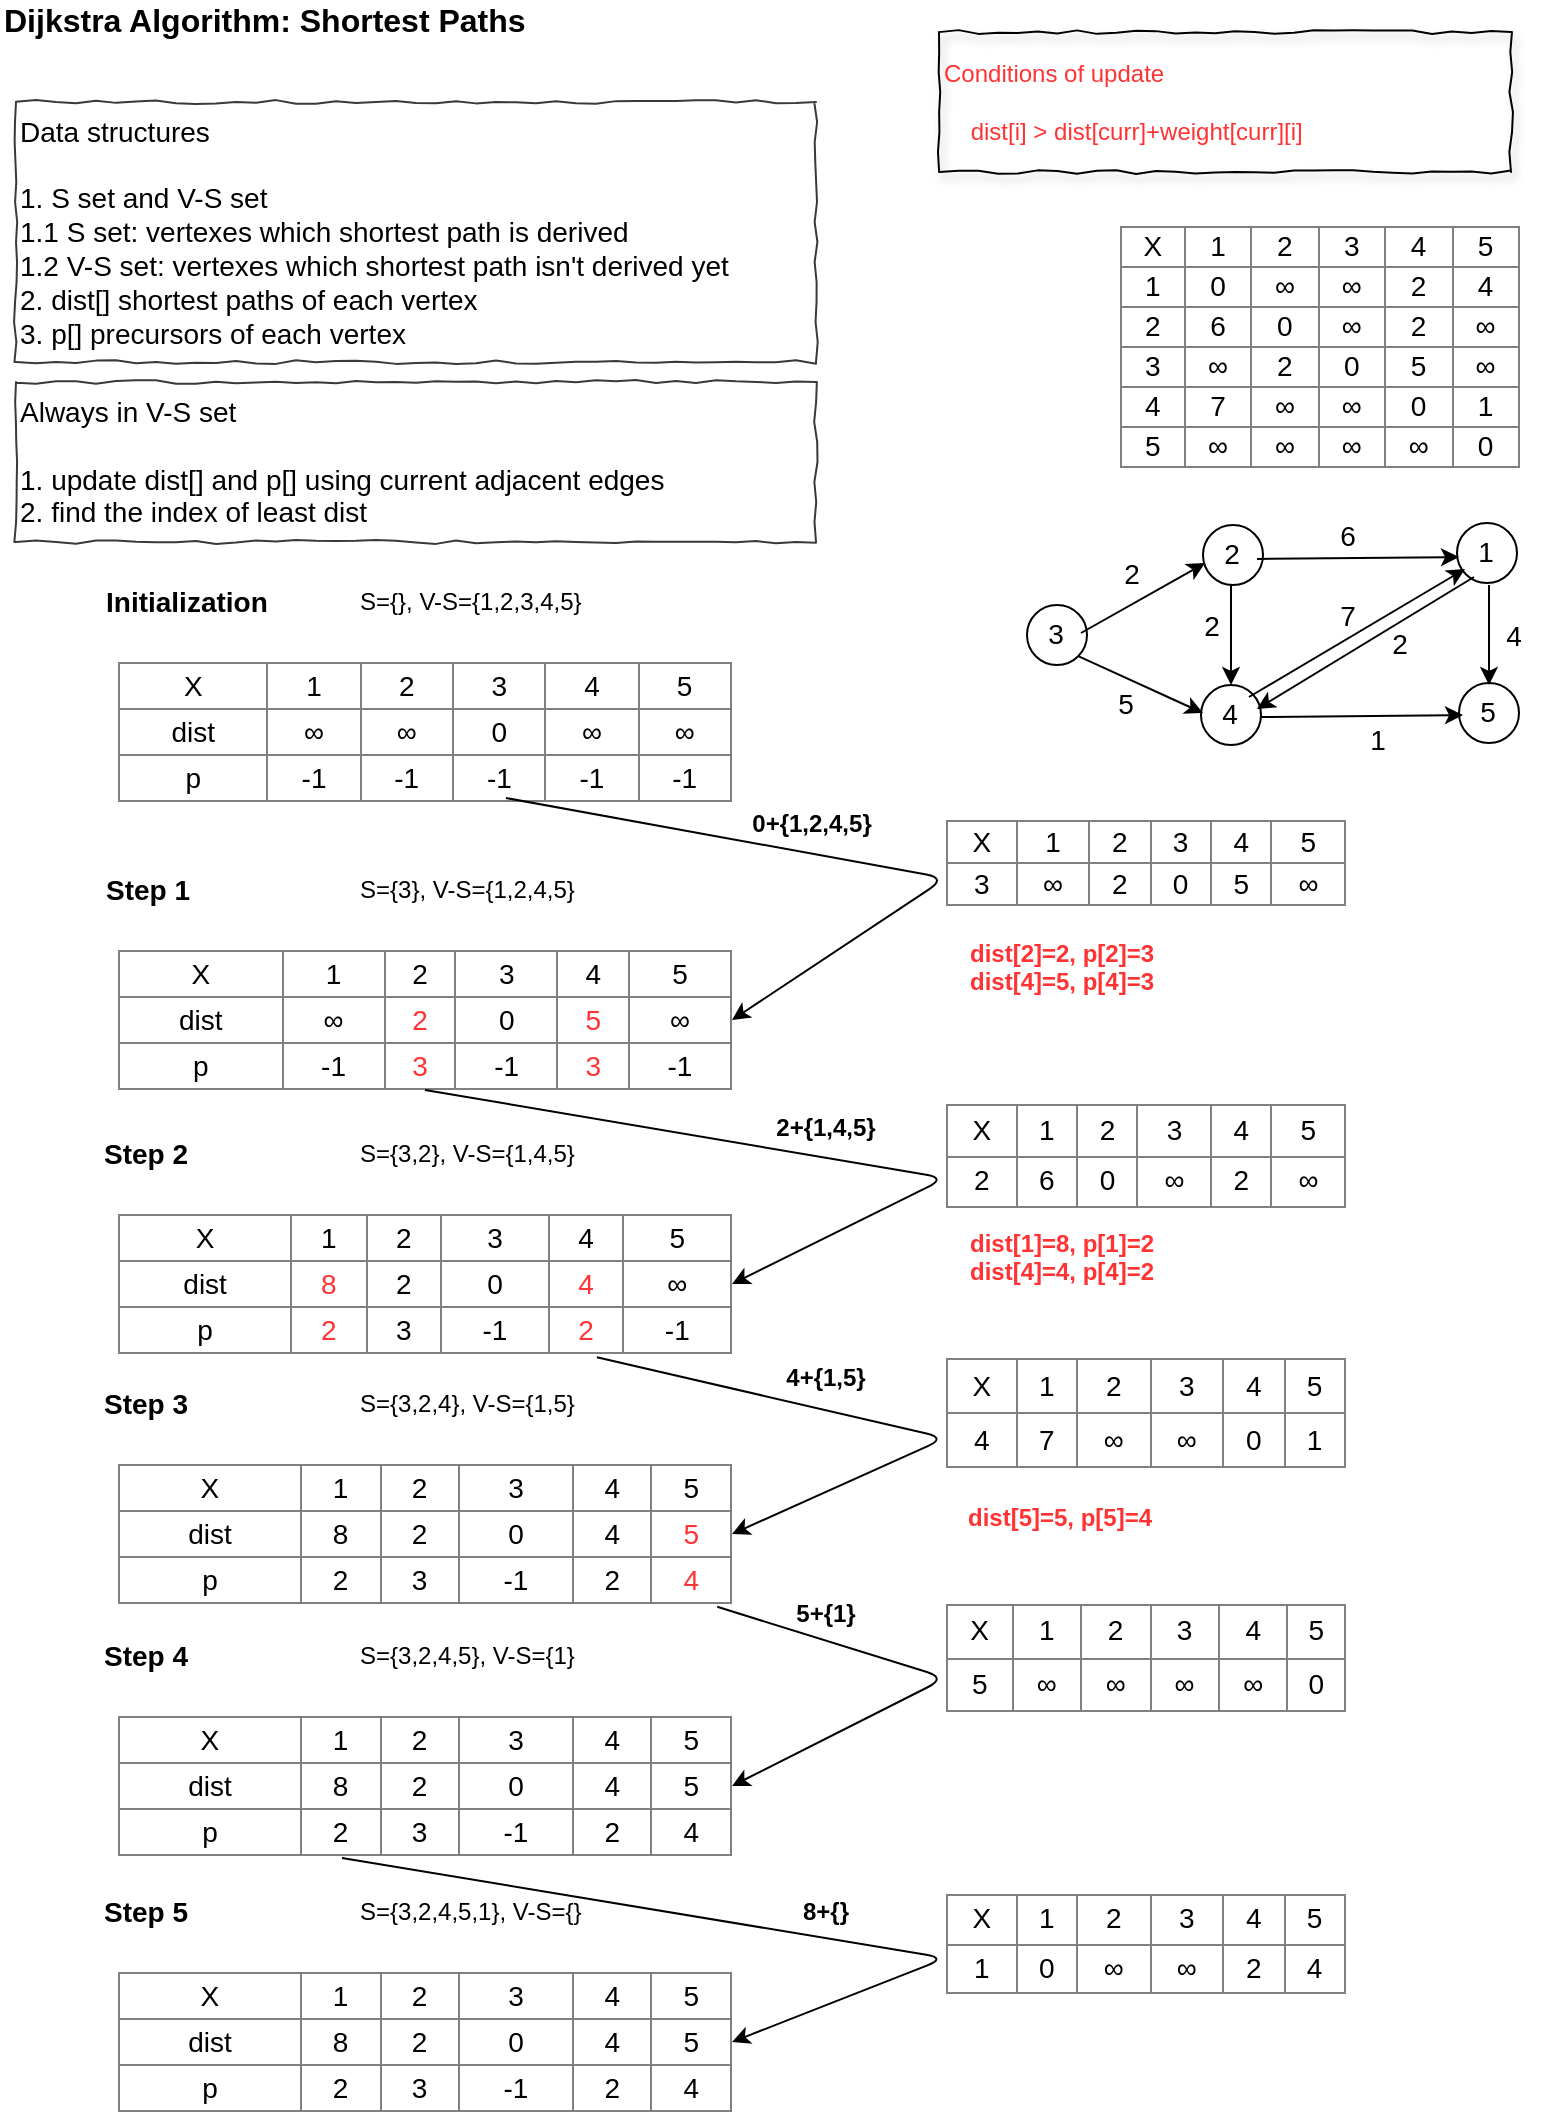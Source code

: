 <mxfile version="11.1.4" type="device"><diagram id="4bRhulRtvYPExyg_0g_t" name="第 1 页"><mxGraphModel dx="1024" dy="595" grid="1" gridSize="10" guides="1" tooltips="1" connect="1" arrows="1" fold="1" page="1" pageScale="1" pageWidth="827" pageHeight="1169" math="1" shadow="0"><root><mxCell id="0"/><mxCell id="1" parent="0"/><mxCell id="8-nzzmfpMMm5xDlWOPne-69" value="" style="group" parent="1" vertex="1" connectable="0"><mxGeometry x="535.5" y="344.5" width="30" height="30" as="geometry"/></mxCell><mxCell id="8-nzzmfpMMm5xDlWOPne-70" value="" style="ellipse;whiteSpace=wrap;html=1;aspect=fixed;" parent="8-nzzmfpMMm5xDlWOPne-69" vertex="1"><mxGeometry width="30" height="30" as="geometry"/></mxCell><mxCell id="8-nzzmfpMMm5xDlWOPne-71" value="3" style="text;html=1;strokeColor=none;fillColor=none;align=center;verticalAlign=middle;whiteSpace=wrap;rounded=0;fontSize=14;" parent="8-nzzmfpMMm5xDlWOPne-69" vertex="1"><mxGeometry x="1" y="4" width="26" height="20" as="geometry"/></mxCell><mxCell id="8-nzzmfpMMm5xDlWOPne-72" value="" style="group" parent="1" vertex="1" connectable="0"><mxGeometry x="623.5" y="304.5" width="30" height="30" as="geometry"/></mxCell><mxCell id="8-nzzmfpMMm5xDlWOPne-73" value="" style="ellipse;whiteSpace=wrap;html=1;aspect=fixed;" parent="8-nzzmfpMMm5xDlWOPne-72" vertex="1"><mxGeometry width="30" height="30" as="geometry"/></mxCell><mxCell id="8-nzzmfpMMm5xDlWOPne-74" value="2" style="text;html=1;strokeColor=none;fillColor=none;align=center;verticalAlign=middle;whiteSpace=wrap;rounded=0;fontSize=14;" parent="8-nzzmfpMMm5xDlWOPne-72" vertex="1"><mxGeometry x="1" y="4" width="26" height="20" as="geometry"/></mxCell><mxCell id="8-nzzmfpMMm5xDlWOPne-75" value="" style="group" parent="1" vertex="1" connectable="0"><mxGeometry x="622.5" y="384.5" width="30" height="30" as="geometry"/></mxCell><mxCell id="8-nzzmfpMMm5xDlWOPne-76" value="" style="ellipse;whiteSpace=wrap;html=1;aspect=fixed;" parent="8-nzzmfpMMm5xDlWOPne-75" vertex="1"><mxGeometry width="30" height="30" as="geometry"/></mxCell><mxCell id="8-nzzmfpMMm5xDlWOPne-77" value="4" style="text;html=1;strokeColor=none;fillColor=none;align=center;verticalAlign=middle;whiteSpace=wrap;rounded=0;fontSize=14;" parent="8-nzzmfpMMm5xDlWOPne-75" vertex="1"><mxGeometry x="1" y="4" width="26" height="20" as="geometry"/></mxCell><mxCell id="8-nzzmfpMMm5xDlWOPne-80" value="" style="group" parent="1" vertex="1" connectable="0"><mxGeometry x="750.5" y="303.5" width="30" height="30" as="geometry"/></mxCell><mxCell id="8-nzzmfpMMm5xDlWOPne-81" value="" style="ellipse;whiteSpace=wrap;html=1;aspect=fixed;" parent="8-nzzmfpMMm5xDlWOPne-80" vertex="1"><mxGeometry width="30" height="30" as="geometry"/></mxCell><mxCell id="8-nzzmfpMMm5xDlWOPne-82" value="1" style="text;html=1;strokeColor=none;fillColor=none;align=center;verticalAlign=middle;whiteSpace=wrap;rounded=0;fontSize=14;" parent="8-nzzmfpMMm5xDlWOPne-80" vertex="1"><mxGeometry x="1" y="4" width="26" height="20" as="geometry"/></mxCell><mxCell id="8-nzzmfpMMm5xDlWOPne-83" value="" style="group" parent="1" vertex="1" connectable="0"><mxGeometry x="751.5" y="383.5" width="30" height="30" as="geometry"/></mxCell><mxCell id="8-nzzmfpMMm5xDlWOPne-84" value="" style="ellipse;whiteSpace=wrap;html=1;aspect=fixed;" parent="8-nzzmfpMMm5xDlWOPne-83" vertex="1"><mxGeometry width="30" height="30" as="geometry"/></mxCell><mxCell id="8-nzzmfpMMm5xDlWOPne-85" value="5" style="text;html=1;strokeColor=none;fillColor=none;align=center;verticalAlign=middle;whiteSpace=wrap;rounded=0;fontSize=14;" parent="8-nzzmfpMMm5xDlWOPne-83" vertex="1"><mxGeometry x="1" y="4" width="26" height="20" as="geometry"/></mxCell><mxCell id="8-nzzmfpMMm5xDlWOPne-86" value="" style="endArrow=classic;html=1;fontSize=14;entryX=0;entryY=0.75;entryDx=0;entryDy=0;" parent="1" target="8-nzzmfpMMm5xDlWOPne-74" edge="1"><mxGeometry width="50" height="50" relative="1" as="geometry"><mxPoint x="562.5" y="358.5" as="sourcePoint"/><mxPoint x="634.5" y="313.5" as="targetPoint"/></mxGeometry></mxCell><mxCell id="8-nzzmfpMMm5xDlWOPne-87" value="" style="endArrow=classic;html=1;fontSize=14;entryX=0;entryY=0.5;entryDx=0;entryDy=0;exitX=1;exitY=1;exitDx=0;exitDy=0;" parent="1" source="8-nzzmfpMMm5xDlWOPne-70" target="8-nzzmfpMMm5xDlWOPne-77" edge="1"><mxGeometry width="50" height="50" relative="1" as="geometry"><mxPoint x="517.5" y="484.5" as="sourcePoint"/><mxPoint x="567.5" y="434.5" as="targetPoint"/></mxGeometry></mxCell><mxCell id="8-nzzmfpMMm5xDlWOPne-89" value="" style="endArrow=classic;html=1;fontSize=14;entryX=0;entryY=0.25;entryDx=0;entryDy=0;exitX=1;exitY=0.25;exitDx=0;exitDy=0;" parent="1" edge="1"><mxGeometry width="50" height="50" relative="1" as="geometry"><mxPoint x="650.5" y="321.5" as="sourcePoint"/><mxPoint x="751.5" y="320.5" as="targetPoint"/></mxGeometry></mxCell><mxCell id="8-nzzmfpMMm5xDlWOPne-90" value="" style="endArrow=classic;html=1;fontSize=14;entryX=0;entryY=0.25;entryDx=0;entryDy=0;exitX=1;exitY=0.25;exitDx=0;exitDy=0;" parent="1" edge="1"><mxGeometry width="50" height="50" relative="1" as="geometry"><mxPoint x="652.5" y="400.5" as="sourcePoint"/><mxPoint x="753.5" y="399.5" as="targetPoint"/></mxGeometry></mxCell><mxCell id="8-nzzmfpMMm5xDlWOPne-91" value="" style="endArrow=classic;html=1;fontSize=14;entryX=0.5;entryY=0;entryDx=0;entryDy=0;" parent="1" target="8-nzzmfpMMm5xDlWOPne-76" edge="1"><mxGeometry width="50" height="50" relative="1" as="geometry"><mxPoint x="637.5" y="334.5" as="sourcePoint"/><mxPoint x="677.5" y="334.5" as="targetPoint"/></mxGeometry></mxCell><mxCell id="8-nzzmfpMMm5xDlWOPne-92" value="" style="endArrow=classic;html=1;fontSize=14;entryX=0.5;entryY=0;entryDx=0;entryDy=0;" parent="1" edge="1"><mxGeometry width="50" height="50" relative="1" as="geometry"><mxPoint x="766.5" y="334.5" as="sourcePoint"/><mxPoint x="766.5" y="384.5" as="targetPoint"/></mxGeometry></mxCell><mxCell id="8-nzzmfpMMm5xDlWOPne-93" value="" style="endArrow=classic;html=1;fontSize=14;" parent="1" edge="1"><mxGeometry width="50" height="50" relative="1" as="geometry"><mxPoint x="646.5" y="390.5" as="sourcePoint"/><mxPoint x="754.5" y="326.5" as="targetPoint"/></mxGeometry></mxCell><mxCell id="8-nzzmfpMMm5xDlWOPne-94" value="" style="endArrow=classic;html=1;fontSize=14;entryX=1;entryY=0.25;entryDx=0;entryDy=0;exitX=0.25;exitY=1;exitDx=0;exitDy=0;" parent="1" edge="1"><mxGeometry width="50" height="50" relative="1" as="geometry"><mxPoint x="759" y="330.5" as="sourcePoint"/><mxPoint x="650.5" y="396.5" as="targetPoint"/></mxGeometry></mxCell><mxCell id="8-nzzmfpMMm5xDlWOPne-95" value="2" style="text;html=1;strokeColor=none;fillColor=none;align=center;verticalAlign=middle;whiteSpace=wrap;rounded=0;fontSize=14;" parent="1" vertex="1"><mxGeometry x="567.5" y="318.5" width="40" height="20" as="geometry"/></mxCell><mxCell id="8-nzzmfpMMm5xDlWOPne-96" value="5" style="text;html=1;strokeColor=none;fillColor=none;align=center;verticalAlign=middle;whiteSpace=wrap;rounded=0;fontSize=14;" parent="1" vertex="1"><mxGeometry x="564.5" y="383.5" width="40" height="20" as="geometry"/></mxCell><mxCell id="8-nzzmfpMMm5xDlWOPne-97" value="2" style="text;html=1;strokeColor=none;fillColor=none;align=center;verticalAlign=middle;whiteSpace=wrap;rounded=0;fontSize=14;" parent="1" vertex="1"><mxGeometry x="607.5" y="344.5" width="40" height="20" as="geometry"/></mxCell><mxCell id="8-nzzmfpMMm5xDlWOPne-98" value="6" style="text;html=1;strokeColor=none;fillColor=none;align=center;verticalAlign=middle;whiteSpace=wrap;rounded=0;fontSize=14;" parent="1" vertex="1"><mxGeometry x="675.5" y="299.5" width="40" height="20" as="geometry"/></mxCell><mxCell id="8-nzzmfpMMm5xDlWOPne-99" value="7" style="text;html=1;strokeColor=none;fillColor=none;align=center;verticalAlign=middle;whiteSpace=wrap;rounded=0;fontSize=14;" parent="1" vertex="1"><mxGeometry x="675.5" y="339.5" width="40" height="20" as="geometry"/></mxCell><mxCell id="8-nzzmfpMMm5xDlWOPne-106" value="2" style="text;html=1;strokeColor=none;fillColor=none;align=center;verticalAlign=middle;whiteSpace=wrap;rounded=0;fontSize=14;" parent="1" vertex="1"><mxGeometry x="701.5" y="353.5" width="40" height="20" as="geometry"/></mxCell><mxCell id="8-nzzmfpMMm5xDlWOPne-107" value="1" style="text;html=1;strokeColor=none;fillColor=none;align=center;verticalAlign=middle;whiteSpace=wrap;rounded=0;fontSize=14;" parent="1" vertex="1"><mxGeometry x="690.5" y="401.5" width="40" height="20" as="geometry"/></mxCell><mxCell id="8-nzzmfpMMm5xDlWOPne-110" value="4" style="text;html=1;strokeColor=none;fillColor=none;align=center;verticalAlign=middle;whiteSpace=wrap;rounded=0;fontSize=14;" parent="1" vertex="1"><mxGeometry x="758.5" y="349.5" width="40" height="20" as="geometry"/></mxCell><mxCell id="8-nzzmfpMMm5xDlWOPne-114" value="&lt;table border=&quot;1&quot; width=&quot;100%&quot; style=&quot;width: 100% ; height: 100% ; border-collapse: collapse&quot;&gt;&lt;tbody&gt;&lt;tr&gt;&lt;td&gt;X&lt;/td&gt;&lt;td&gt;1&lt;/td&gt;&lt;td&gt;2&lt;/td&gt;&lt;td&gt;3&lt;/td&gt;&lt;td&gt;4&lt;/td&gt;&lt;td&gt;5&lt;/td&gt;&lt;/tr&gt;&lt;tr&gt;&lt;td&gt;3&lt;/td&gt;&lt;td&gt;∞&lt;br&gt;&lt;/td&gt;&lt;td&gt;2&lt;/td&gt;&lt;td&gt;0&lt;/td&gt;&lt;td&gt;5&lt;/td&gt;&lt;td&gt;∞&lt;br&gt;&lt;/td&gt;&lt;/tr&gt;&lt;/tbody&gt;&lt;/table&gt;" style="text;html=1;strokeColor=none;fillColor=none;overflow=fill;fontSize=14;align=center;" parent="1" vertex="1"><mxGeometry x="495" y="452" width="200" height="43" as="geometry"/></mxCell><mxCell id="S-TawE9qahjySLHyFNVB-6" value="&lt;font size=&quot;1&quot;&gt;&lt;b style=&quot;font-size: 16px&quot;&gt;Dijkstra Algorithm: Shortest Paths&lt;/b&gt;&lt;/font&gt;" style="text;html=1;strokeColor=none;fillColor=none;align=left;verticalAlign=middle;whiteSpace=wrap;rounded=0;" parent="1" vertex="1"><mxGeometry x="22" y="42" width="329" height="20" as="geometry"/></mxCell><mxCell id="RHJFXFoC4a0uBVeYObAq-7" value="" style="group" parent="1" vertex="1" connectable="0"><mxGeometry x="73" y="333" width="315" height="110" as="geometry"/></mxCell><mxCell id="RHJFXFoC4a0uBVeYObAq-1" value="&lt;font style=&quot;font-size: 14px&quot;&gt;&lt;b&gt;Initialization&lt;/b&gt;&lt;/font&gt;" style="text;html=1;strokeColor=none;fillColor=none;align=left;verticalAlign=middle;whiteSpace=wrap;rounded=0;" parent="RHJFXFoC4a0uBVeYObAq-7" vertex="1"><mxGeometry width="65" height="20" as="geometry"/></mxCell><mxCell id="RHJFXFoC4a0uBVeYObAq-3" value="&lt;table border=&quot;1&quot; width=&quot;100%&quot; style=&quot;width: 100% ; height: 100% ; border-collapse: collapse&quot;&gt;&lt;tbody&gt;&lt;tr&gt;&lt;td&gt;X&lt;/td&gt;&lt;td&gt;1&lt;/td&gt;&lt;td&gt;2&lt;/td&gt;&lt;td&gt;3&lt;/td&gt;&lt;td&gt;4&lt;/td&gt;&lt;td&gt;5&lt;/td&gt;&lt;/tr&gt;&lt;tr&gt;&lt;td&gt;dist&lt;/td&gt;&lt;td&gt;∞&lt;br&gt;&lt;/td&gt;&lt;td&gt;∞&lt;br&gt;&lt;/td&gt;&lt;td&gt;0&lt;/td&gt;&lt;td&gt;∞&lt;br&gt;&lt;/td&gt;&lt;td&gt;∞&lt;br&gt;&lt;/td&gt;&lt;/tr&gt;&lt;tr&gt;&lt;td&gt;p&lt;/td&gt;&lt;td&gt;-1&lt;/td&gt;&lt;td&gt;-1&lt;/td&gt;&lt;td&gt;-1&lt;br&gt;&lt;/td&gt;&lt;td&gt;-1&lt;/td&gt;&lt;td&gt;-1&lt;br&gt;&lt;/td&gt;&lt;/tr&gt;&lt;/tbody&gt;&lt;/table&gt;" style="text;html=1;strokeColor=none;fillColor=none;overflow=fill;fontSize=14;align=center;" parent="RHJFXFoC4a0uBVeYObAq-7" vertex="1"><mxGeometry x="8" y="40" width="307" height="70" as="geometry"/></mxCell><mxCell id="RHJFXFoC4a0uBVeYObAq-6" value="S={}, V-S={1,2,3,4,5}" style="text;html=1;strokeColor=none;fillColor=none;align=left;verticalAlign=middle;whiteSpace=wrap;rounded=0;" parent="RHJFXFoC4a0uBVeYObAq-7" vertex="1"><mxGeometry x="127" width="177" height="20" as="geometry"/></mxCell><mxCell id="RHJFXFoC4a0uBVeYObAq-17" value="" style="group" parent="1" vertex="1" connectable="0"><mxGeometry x="73" y="609" width="315" height="110" as="geometry"/></mxCell><mxCell id="RHJFXFoC4a0uBVeYObAq-18" value="&lt;span style=&quot;font-size: 14px&quot;&gt;&lt;b&gt;Step 2&lt;/b&gt;&lt;/span&gt;" style="text;html=1;strokeColor=none;fillColor=none;align=left;verticalAlign=middle;whiteSpace=wrap;rounded=0;" parent="RHJFXFoC4a0uBVeYObAq-17" vertex="1"><mxGeometry x="-1" width="80" height="20" as="geometry"/></mxCell><mxCell id="RHJFXFoC4a0uBVeYObAq-19" value="&lt;table border=&quot;1&quot; width=&quot;100%&quot; style=&quot;width: 100% ; height: 100% ; border-collapse: collapse&quot;&gt;&lt;tbody&gt;&lt;tr&gt;&lt;td&gt;X&lt;/td&gt;&lt;td&gt;1&lt;/td&gt;&lt;td&gt;2&lt;/td&gt;&lt;td&gt;3&lt;/td&gt;&lt;td&gt;4&lt;/td&gt;&lt;td&gt;5&lt;/td&gt;&lt;/tr&gt;&lt;tr&gt;&lt;td&gt;dist&lt;/td&gt;&lt;td&gt;&lt;font color=&quot;#ff3333&quot;&gt;8&lt;/font&gt;&lt;/td&gt;&lt;td&gt;2&lt;/td&gt;&lt;td&gt;0&lt;/td&gt;&lt;td&gt;&lt;font color=&quot;#ff3333&quot;&gt;4&lt;/font&gt;&lt;/td&gt;&lt;td&gt;∞&lt;br&gt;&lt;/td&gt;&lt;/tr&gt;&lt;tr&gt;&lt;td&gt;p&lt;/td&gt;&lt;td&gt;&lt;font color=&quot;#ff3333&quot;&gt;2&lt;/font&gt;&lt;/td&gt;&lt;td&gt;3&lt;/td&gt;&lt;td&gt;-1&lt;br&gt;&lt;/td&gt;&lt;td&gt;&lt;font color=&quot;#ff3333&quot;&gt;2&lt;/font&gt;&lt;/td&gt;&lt;td&gt;-1&lt;br&gt;&lt;/td&gt;&lt;/tr&gt;&lt;/tbody&gt;&lt;/table&gt;" style="text;html=1;strokeColor=none;fillColor=none;overflow=fill;fontSize=14;align=center;" parent="RHJFXFoC4a0uBVeYObAq-17" vertex="1"><mxGeometry x="8" y="40" width="307" height="70" as="geometry"/></mxCell><mxCell id="RHJFXFoC4a0uBVeYObAq-20" value="S={3,2}, V-S={1,4,5}" style="text;html=1;strokeColor=none;fillColor=none;align=left;verticalAlign=middle;whiteSpace=wrap;rounded=0;" parent="RHJFXFoC4a0uBVeYObAq-17" vertex="1"><mxGeometry x="127" width="177" height="20" as="geometry"/></mxCell><mxCell id="RHJFXFoC4a0uBVeYObAq-8" value="" style="group" parent="1" vertex="1" connectable="0"><mxGeometry x="73" y="477" width="332" height="110" as="geometry"/></mxCell><mxCell id="RHJFXFoC4a0uBVeYObAq-9" value="&lt;span style=&quot;font-size: 14px&quot;&gt;&lt;b&gt;Step 1&lt;/b&gt;&lt;/span&gt;" style="text;html=1;strokeColor=none;fillColor=none;align=left;verticalAlign=middle;whiteSpace=wrap;rounded=0;" parent="RHJFXFoC4a0uBVeYObAq-8" vertex="1"><mxGeometry width="80" height="20" as="geometry"/></mxCell><mxCell id="RHJFXFoC4a0uBVeYObAq-10" value="&lt;table border=&quot;1&quot; width=&quot;100%&quot; style=&quot;width: 100% ; height: 100% ; border-collapse: collapse&quot;&gt;&lt;tbody&gt;&lt;tr&gt;&lt;td&gt;X&lt;/td&gt;&lt;td&gt;1&lt;/td&gt;&lt;td&gt;2&lt;/td&gt;&lt;td&gt;3&lt;/td&gt;&lt;td&gt;4&lt;/td&gt;&lt;td&gt;5&lt;/td&gt;&lt;/tr&gt;&lt;tr&gt;&lt;td&gt;dist&lt;/td&gt;&lt;td&gt;∞&lt;br&gt;&lt;/td&gt;&lt;td&gt;&lt;font color=&quot;#ff3333&quot;&gt;2&lt;/font&gt;&lt;/td&gt;&lt;td&gt;0&lt;/td&gt;&lt;td&gt;&lt;font color=&quot;#ff3333&quot;&gt;5&lt;/font&gt;&lt;br&gt;&lt;/td&gt;&lt;td&gt;∞&lt;br&gt;&lt;/td&gt;&lt;/tr&gt;&lt;tr&gt;&lt;td&gt;p&lt;/td&gt;&lt;td&gt;-1&lt;/td&gt;&lt;td&gt;&lt;font color=&quot;#ff3333&quot;&gt;3&lt;/font&gt;&lt;/td&gt;&lt;td&gt;-1&lt;br&gt;&lt;/td&gt;&lt;td&gt;&lt;font color=&quot;#ff3333&quot;&gt;3&lt;/font&gt;&lt;/td&gt;&lt;td&gt;-1&lt;br&gt;&lt;/td&gt;&lt;/tr&gt;&lt;/tbody&gt;&lt;/table&gt;" style="text;html=1;strokeColor=none;fillColor=none;overflow=fill;fontSize=14;align=center;" parent="RHJFXFoC4a0uBVeYObAq-8" vertex="1"><mxGeometry x="8" y="40" width="307" height="70" as="geometry"/></mxCell><mxCell id="RHJFXFoC4a0uBVeYObAq-11" value="S={3}, V-S={1,2,4,5}" style="text;html=1;strokeColor=none;fillColor=none;align=left;verticalAlign=middle;whiteSpace=wrap;rounded=0;" parent="RHJFXFoC4a0uBVeYObAq-8" vertex="1"><mxGeometry x="127" width="177" height="20" as="geometry"/></mxCell><mxCell id="RHJFXFoC4a0uBVeYObAq-29" value="" style="group" parent="1" vertex="1" connectable="0"><mxGeometry x="73" y="734" width="315" height="110" as="geometry"/></mxCell><mxCell id="RHJFXFoC4a0uBVeYObAq-30" value="&lt;span style=&quot;font-size: 14px&quot;&gt;&lt;b&gt;Step 3&lt;/b&gt;&lt;/span&gt;" style="text;html=1;strokeColor=none;fillColor=none;align=left;verticalAlign=middle;whiteSpace=wrap;rounded=0;" parent="RHJFXFoC4a0uBVeYObAq-29" vertex="1"><mxGeometry x="-1" width="80" height="20" as="geometry"/></mxCell><mxCell id="RHJFXFoC4a0uBVeYObAq-31" value="&lt;table border=&quot;1&quot; width=&quot;100%&quot; style=&quot;width: 100% ; height: 100% ; border-collapse: collapse&quot;&gt;&lt;tbody&gt;&lt;tr&gt;&lt;td&gt;X&lt;/td&gt;&lt;td&gt;1&lt;/td&gt;&lt;td&gt;2&lt;/td&gt;&lt;td&gt;3&lt;/td&gt;&lt;td&gt;4&lt;/td&gt;&lt;td&gt;5&lt;/td&gt;&lt;/tr&gt;&lt;tr&gt;&lt;td&gt;dist&lt;/td&gt;&lt;td&gt;8&lt;/td&gt;&lt;td&gt;2&lt;/td&gt;&lt;td&gt;0&lt;/td&gt;&lt;td&gt;4&lt;/td&gt;&lt;td&gt;&lt;font color=&quot;#ff3333&quot;&gt;5&lt;/font&gt;&lt;/td&gt;&lt;/tr&gt;&lt;tr&gt;&lt;td&gt;p&lt;/td&gt;&lt;td&gt;2&lt;/td&gt;&lt;td&gt;3&lt;/td&gt;&lt;td&gt;-1&lt;br&gt;&lt;/td&gt;&lt;td&gt;2&lt;/td&gt;&lt;td&gt;&lt;font color=&quot;#ff3333&quot;&gt;4&lt;/font&gt;&lt;br&gt;&lt;/td&gt;&lt;/tr&gt;&lt;/tbody&gt;&lt;/table&gt;" style="text;html=1;strokeColor=none;fillColor=none;overflow=fill;fontSize=14;align=center;" parent="RHJFXFoC4a0uBVeYObAq-29" vertex="1"><mxGeometry x="8" y="40" width="307" height="70" as="geometry"/></mxCell><mxCell id="RHJFXFoC4a0uBVeYObAq-32" value="S={3,2,4}, V-S={1,5}" style="text;html=1;strokeColor=none;fillColor=none;align=left;verticalAlign=middle;whiteSpace=wrap;rounded=0;" parent="RHJFXFoC4a0uBVeYObAq-29" vertex="1"><mxGeometry x="127" width="177" height="20" as="geometry"/></mxCell><mxCell id="RHJFXFoC4a0uBVeYObAq-33" value="&lt;table border=&quot;1&quot; width=&quot;100%&quot; style=&quot;width: 100% ; height: 100% ; border-collapse: collapse&quot;&gt;&lt;tbody&gt;&lt;tr&gt;&lt;td&gt;X&lt;/td&gt;&lt;td&gt;1&lt;/td&gt;&lt;td&gt;2&lt;/td&gt;&lt;td&gt;3&lt;/td&gt;&lt;td&gt;4&lt;/td&gt;&lt;td&gt;5&lt;/td&gt;&lt;/tr&gt;&lt;tr&gt;&lt;td&gt;2&lt;/td&gt;&lt;td&gt;6&lt;/td&gt;&lt;td&gt;0&lt;/td&gt;&lt;td&gt;∞&lt;br&gt;&lt;/td&gt;&lt;td&gt;2&lt;/td&gt;&lt;td&gt;∞&lt;br&gt;&lt;/td&gt;&lt;/tr&gt;&lt;/tbody&gt;&lt;/table&gt;" style="text;html=1;strokeColor=none;fillColor=none;overflow=fill;fontSize=14;align=center;" parent="1" vertex="1"><mxGeometry x="495" y="594" width="200" height="52" as="geometry"/></mxCell><mxCell id="RHJFXFoC4a0uBVeYObAq-35" value="&lt;table border=&quot;1&quot; width=&quot;100%&quot; style=&quot;width: 100% ; height: 100% ; border-collapse: collapse&quot;&gt;&lt;tbody&gt;&lt;tr&gt;&lt;td&gt;X&lt;/td&gt;&lt;td&gt;1&lt;/td&gt;&lt;td&gt;2&lt;/td&gt;&lt;td&gt;3&lt;/td&gt;&lt;td&gt;4&lt;/td&gt;&lt;td&gt;5&lt;/td&gt;&lt;/tr&gt;&lt;tr&gt;&lt;td&gt;4&lt;/td&gt;&lt;td&gt;7&lt;/td&gt;&lt;td&gt;∞&lt;/td&gt;&lt;td&gt;∞&lt;br&gt;&lt;/td&gt;&lt;td&gt;0&lt;/td&gt;&lt;td&gt;1&lt;/td&gt;&lt;/tr&gt;&lt;/tbody&gt;&lt;/table&gt;" style="text;html=1;strokeColor=none;fillColor=none;overflow=fill;fontSize=14;align=center;" parent="1" vertex="1"><mxGeometry x="495" y="721" width="200" height="55" as="geometry"/></mxCell><mxCell id="RHJFXFoC4a0uBVeYObAq-37" value="&lt;table border=&quot;1&quot; width=&quot;100%&quot; style=&quot;width: 100% ; height: 100% ; border-collapse: collapse&quot;&gt;&lt;tbody&gt;&lt;tr&gt;&lt;td&gt;X&lt;/td&gt;&lt;td&gt;1&lt;/td&gt;&lt;td&gt;2&lt;/td&gt;&lt;td&gt;3&lt;/td&gt;&lt;td&gt;4&lt;/td&gt;&lt;td&gt;5&lt;/td&gt;&lt;/tr&gt;&lt;tr&gt;&lt;td&gt;5&lt;/td&gt;&lt;td&gt;∞&lt;br&gt;&lt;/td&gt;&lt;td&gt;∞&lt;/td&gt;&lt;td&gt;∞&lt;/td&gt;&lt;td&gt;∞&lt;/td&gt;&lt;td&gt;0&lt;/td&gt;&lt;/tr&gt;&lt;/tbody&gt;&lt;/table&gt;" style="text;html=1;strokeColor=none;fillColor=none;overflow=fill;fontSize=14;align=center;" parent="1" vertex="1"><mxGeometry x="495" y="844" width="200" height="54" as="geometry"/></mxCell><mxCell id="RHJFXFoC4a0uBVeYObAq-38" value="" style="group" parent="1" vertex="1" connectable="0"><mxGeometry x="73" y="860" width="315" height="110" as="geometry"/></mxCell><mxCell id="RHJFXFoC4a0uBVeYObAq-39" value="&lt;span style=&quot;font-size: 14px&quot;&gt;&lt;b&gt;Step 4&lt;/b&gt;&lt;/span&gt;" style="text;html=1;strokeColor=none;fillColor=none;align=left;verticalAlign=middle;whiteSpace=wrap;rounded=0;" parent="RHJFXFoC4a0uBVeYObAq-38" vertex="1"><mxGeometry x="-1" width="80" height="20" as="geometry"/></mxCell><mxCell id="RHJFXFoC4a0uBVeYObAq-40" value="&lt;table border=&quot;1&quot; width=&quot;100%&quot; style=&quot;width: 100% ; height: 100% ; border-collapse: collapse&quot;&gt;&lt;tbody&gt;&lt;tr&gt;&lt;td&gt;X&lt;/td&gt;&lt;td&gt;1&lt;/td&gt;&lt;td&gt;2&lt;/td&gt;&lt;td&gt;3&lt;/td&gt;&lt;td&gt;4&lt;/td&gt;&lt;td&gt;5&lt;/td&gt;&lt;/tr&gt;&lt;tr&gt;&lt;td&gt;dist&lt;/td&gt;&lt;td&gt;8&lt;/td&gt;&lt;td&gt;2&lt;/td&gt;&lt;td&gt;0&lt;/td&gt;&lt;td&gt;4&lt;/td&gt;&lt;td&gt;5&lt;/td&gt;&lt;/tr&gt;&lt;tr&gt;&lt;td&gt;p&lt;/td&gt;&lt;td&gt;2&lt;/td&gt;&lt;td&gt;3&lt;/td&gt;&lt;td&gt;-1&lt;br&gt;&lt;/td&gt;&lt;td&gt;2&lt;/td&gt;&lt;td&gt;4&lt;br&gt;&lt;/td&gt;&lt;/tr&gt;&lt;/tbody&gt;&lt;/table&gt;" style="text;html=1;strokeColor=none;fillColor=none;overflow=fill;fontSize=14;align=center;" parent="RHJFXFoC4a0uBVeYObAq-38" vertex="1"><mxGeometry x="8" y="40" width="307" height="70" as="geometry"/></mxCell><mxCell id="RHJFXFoC4a0uBVeYObAq-41" value="S={3,2,4,5}, V-S={1}" style="text;html=1;strokeColor=none;fillColor=none;align=left;verticalAlign=middle;whiteSpace=wrap;rounded=0;" parent="RHJFXFoC4a0uBVeYObAq-38" vertex="1"><mxGeometry x="127" width="177" height="20" as="geometry"/></mxCell><mxCell id="RHJFXFoC4a0uBVeYObAq-43" value="" style="group" parent="1" vertex="1" connectable="0"><mxGeometry x="73" y="988" width="315" height="110" as="geometry"/></mxCell><mxCell id="RHJFXFoC4a0uBVeYObAq-44" value="&lt;span style=&quot;font-size: 14px&quot;&gt;&lt;b&gt;Step 5&lt;/b&gt;&lt;/span&gt;" style="text;html=1;strokeColor=none;fillColor=none;align=left;verticalAlign=middle;whiteSpace=wrap;rounded=0;" parent="RHJFXFoC4a0uBVeYObAq-43" vertex="1"><mxGeometry x="-1" width="80" height="20" as="geometry"/></mxCell><mxCell id="RHJFXFoC4a0uBVeYObAq-45" value="&lt;table border=&quot;1&quot; width=&quot;100%&quot; style=&quot;width: 100% ; height: 100% ; border-collapse: collapse&quot;&gt;&lt;tbody&gt;&lt;tr&gt;&lt;td&gt;X&lt;/td&gt;&lt;td&gt;1&lt;/td&gt;&lt;td&gt;2&lt;/td&gt;&lt;td&gt;3&lt;/td&gt;&lt;td&gt;4&lt;/td&gt;&lt;td&gt;5&lt;/td&gt;&lt;/tr&gt;&lt;tr&gt;&lt;td&gt;dist&lt;/td&gt;&lt;td&gt;8&lt;/td&gt;&lt;td&gt;2&lt;/td&gt;&lt;td&gt;0&lt;/td&gt;&lt;td&gt;4&lt;/td&gt;&lt;td&gt;5&lt;/td&gt;&lt;/tr&gt;&lt;tr&gt;&lt;td&gt;p&lt;/td&gt;&lt;td&gt;2&lt;/td&gt;&lt;td&gt;3&lt;/td&gt;&lt;td&gt;-1&lt;br&gt;&lt;/td&gt;&lt;td&gt;2&lt;/td&gt;&lt;td&gt;4&lt;br&gt;&lt;/td&gt;&lt;/tr&gt;&lt;/tbody&gt;&lt;/table&gt;" style="text;html=1;strokeColor=none;fillColor=none;overflow=fill;fontSize=14;align=center;" parent="RHJFXFoC4a0uBVeYObAq-43" vertex="1"><mxGeometry x="8" y="40" width="307" height="70" as="geometry"/></mxCell><mxCell id="RHJFXFoC4a0uBVeYObAq-46" value="S={3,2,4,5,1}, V-S={}" style="text;html=1;strokeColor=none;fillColor=none;align=left;verticalAlign=middle;whiteSpace=wrap;rounded=0;" parent="RHJFXFoC4a0uBVeYObAq-43" vertex="1"><mxGeometry x="127" width="177" height="20" as="geometry"/></mxCell><mxCell id="RHJFXFoC4a0uBVeYObAq-47" value="&lt;table border=&quot;1&quot; width=&quot;100%&quot; style=&quot;width: 100% ; height: 100% ; border-collapse: collapse&quot;&gt;&lt;tbody&gt;&lt;tr&gt;&lt;td&gt;X&lt;/td&gt;&lt;td&gt;1&lt;/td&gt;&lt;td&gt;2&lt;/td&gt;&lt;td&gt;3&lt;/td&gt;&lt;td&gt;4&lt;/td&gt;&lt;td&gt;5&lt;/td&gt;&lt;/tr&gt;&lt;tr&gt;&lt;td&gt;1&lt;/td&gt;&lt;td&gt;0&lt;/td&gt;&lt;td&gt;∞&lt;br&gt;&lt;/td&gt;&lt;td&gt;∞&lt;br&gt;&lt;/td&gt;&lt;td&gt;2&lt;/td&gt;&lt;td&gt;4&lt;/td&gt;&lt;/tr&gt;&lt;/tbody&gt;&lt;/table&gt;" style="text;html=1;strokeColor=none;fillColor=none;overflow=fill;fontSize=14;align=center;" parent="1" vertex="1"><mxGeometry x="495" y="989" width="200" height="50" as="geometry"/></mxCell><mxCell id="RHJFXFoC4a0uBVeYObAq-50" value="" style="endArrow=classic;html=1;entryX=1;entryY=0.5;entryDx=0;entryDy=0;" parent="1" target="RHJFXFoC4a0uBVeYObAq-10" edge="1"><mxGeometry width="50" height="50" relative="1" as="geometry"><mxPoint x="275" y="441" as="sourcePoint"/><mxPoint x="445" y="431" as="targetPoint"/><Array as="points"><mxPoint x="495" y="481"/></Array></mxGeometry></mxCell><mxCell id="RHJFXFoC4a0uBVeYObAq-27" value="&lt;font size=&quot;1&quot;&gt;&lt;b style=&quot;font-size: 12px&quot;&gt;0+{1,2,4,5}&lt;/b&gt;&lt;/font&gt;" style="text;html=1;strokeColor=none;fillColor=none;align=center;verticalAlign=middle;whiteSpace=wrap;rounded=0;" parent="1" vertex="1"><mxGeometry x="388" y="444" width="80" height="20" as="geometry"/></mxCell><mxCell id="RHJFXFoC4a0uBVeYObAq-54" value="&lt;font size=&quot;1&quot;&gt;&lt;b style=&quot;font-size: 12px&quot;&gt;2+{1,4,5}&lt;/b&gt;&lt;/font&gt;" style="text;html=1;strokeColor=none;fillColor=none;align=center;verticalAlign=middle;whiteSpace=wrap;rounded=0;" parent="1" vertex="1"><mxGeometry x="395" y="596" width="80" height="20" as="geometry"/></mxCell><mxCell id="RHJFXFoC4a0uBVeYObAq-55" value="" style="endArrow=classic;html=1;exitX=0.5;exitY=1;exitDx=0;exitDy=0;entryX=1;entryY=0.5;entryDx=0;entryDy=0;" parent="1" source="RHJFXFoC4a0uBVeYObAq-10" target="RHJFXFoC4a0uBVeYObAq-19" edge="1"><mxGeometry width="50" height="50" relative="1" as="geometry"><mxPoint x="415" y="671" as="sourcePoint"/><mxPoint x="465" y="621" as="targetPoint"/><Array as="points"><mxPoint x="495" y="631"/></Array></mxGeometry></mxCell><mxCell id="RHJFXFoC4a0uBVeYObAq-58" value="&lt;table border=&quot;1&quot; width=&quot;100%&quot; style=&quot;width: 100% ; height: 100% ; border-collapse: collapse&quot;&gt;&lt;tbody&gt;&lt;tr&gt;&lt;td&gt;X&lt;/td&gt;&lt;td&gt;1&lt;/td&gt;&lt;td&gt;2&lt;/td&gt;&lt;td&gt;3&lt;/td&gt;&lt;td&gt;4&lt;/td&gt;&lt;td&gt;5&lt;/td&gt;&lt;/tr&gt;&lt;tr&gt;&lt;td&gt;1&lt;/td&gt;&lt;td&gt;0&lt;/td&gt;&lt;td&gt;∞&lt;br&gt;&lt;/td&gt;&lt;td&gt;∞&lt;br&gt;&lt;/td&gt;&lt;td&gt;2&lt;/td&gt;&lt;td&gt;4&lt;/td&gt;&lt;/tr&gt;&lt;tr&gt;&lt;td&gt;2&lt;/td&gt;&lt;td&gt;6&lt;/td&gt;&lt;td&gt;0&lt;/td&gt;&lt;td&gt;∞&lt;br&gt;&lt;/td&gt;&lt;td&gt;2&lt;/td&gt;&lt;td&gt;∞&lt;br&gt;&lt;/td&gt;&lt;/tr&gt;&lt;tr&gt;&lt;td&gt;3&lt;/td&gt;&lt;td&gt;∞&lt;br&gt;&lt;/td&gt;&lt;td&gt;2&lt;/td&gt;&lt;td&gt;0&lt;/td&gt;&lt;td&gt;5&lt;/td&gt;&lt;td&gt;∞&lt;br&gt;&lt;/td&gt;&lt;/tr&gt;&lt;tr&gt;&lt;td&gt;4&lt;/td&gt;&lt;td&gt;7&lt;/td&gt;&lt;td&gt;∞&lt;/td&gt;&lt;td&gt;∞&lt;br&gt;&lt;/td&gt;&lt;td&gt;0&lt;/td&gt;&lt;td&gt;1&lt;/td&gt;&lt;/tr&gt;&lt;tr&gt;&lt;td&gt;5&lt;/td&gt;&lt;td&gt;∞&lt;br&gt;&lt;/td&gt;&lt;td&gt;∞&lt;/td&gt;&lt;td&gt;∞&lt;/td&gt;&lt;td&gt;∞&lt;/td&gt;&lt;td&gt;0&lt;/td&gt;&lt;/tr&gt;&lt;/tbody&gt;&lt;/table&gt;" style="text;html=1;strokeColor=none;fillColor=none;overflow=fill;fontSize=14;align=center;" parent="1" vertex="1"><mxGeometry x="581.5" y="155" width="200" height="121" as="geometry"/></mxCell><mxCell id="RHJFXFoC4a0uBVeYObAq-63" value="" style="endArrow=classic;html=1;entryX=1;entryY=0.5;entryDx=0;entryDy=0;" parent="1" target="RHJFXFoC4a0uBVeYObAq-45" edge="1"><mxGeometry width="50" height="50" relative="1" as="geometry"><mxPoint x="193" y="971" as="sourcePoint"/><mxPoint x="495" y="1141" as="targetPoint"/><Array as="points"><mxPoint x="495" y="1021"/></Array></mxGeometry></mxCell><mxCell id="RHJFXFoC4a0uBVeYObAq-66" value="" style="endArrow=classic;html=1;exitX=0.976;exitY=1.02;exitDx=0;exitDy=0;exitPerimeter=0;entryX=1;entryY=0.5;entryDx=0;entryDy=0;" parent="1" source="RHJFXFoC4a0uBVeYObAq-31" target="RHJFXFoC4a0uBVeYObAq-40" edge="1"><mxGeometry width="50" height="50" relative="1" as="geometry"><mxPoint x="411" y="896" as="sourcePoint"/><mxPoint x="461" y="846" as="targetPoint"/><Array as="points"><mxPoint x="495" y="881"/></Array></mxGeometry></mxCell><mxCell id="RHJFXFoC4a0uBVeYObAq-67" value="" style="endArrow=classic;html=1;entryX=1;entryY=0.5;entryDx=0;entryDy=0;exitX=0.78;exitY=1.023;exitDx=0;exitDy=0;exitPerimeter=0;" parent="1" source="RHJFXFoC4a0uBVeYObAq-19" target="RHJFXFoC4a0uBVeYObAq-31" edge="1"><mxGeometry width="50" height="50" relative="1" as="geometry"><mxPoint x="315" y="771" as="sourcePoint"/><mxPoint x="365" y="721" as="targetPoint"/><Array as="points"><mxPoint x="495" y="761"/></Array></mxGeometry></mxCell><mxCell id="RHJFXFoC4a0uBVeYObAq-68" value="&lt;font size=&quot;1&quot;&gt;&lt;b style=&quot;font-size: 12px&quot;&gt;4+{1,5}&lt;/b&gt;&lt;/font&gt;" style="text;html=1;strokeColor=none;fillColor=none;align=center;verticalAlign=middle;whiteSpace=wrap;rounded=0;" parent="1" vertex="1"><mxGeometry x="395" y="721" width="80" height="20" as="geometry"/></mxCell><mxCell id="RHJFXFoC4a0uBVeYObAq-69" value="&lt;font size=&quot;1&quot;&gt;&lt;b style=&quot;font-size: 12px&quot;&gt;5+{1}&lt;/b&gt;&lt;/font&gt;" style="text;html=1;strokeColor=none;fillColor=none;align=center;verticalAlign=middle;whiteSpace=wrap;rounded=0;" parent="1" vertex="1"><mxGeometry x="395" y="839" width="80" height="20" as="geometry"/></mxCell><mxCell id="RHJFXFoC4a0uBVeYObAq-70" value="&lt;font size=&quot;1&quot;&gt;&lt;b style=&quot;font-size: 12px&quot;&gt;8+{}&lt;/b&gt;&lt;/font&gt;" style="text;html=1;strokeColor=none;fillColor=none;align=center;verticalAlign=middle;whiteSpace=wrap;rounded=0;" parent="1" vertex="1"><mxGeometry x="395" y="988" width="80" height="20" as="geometry"/></mxCell><mxCell id="RHJFXFoC4a0uBVeYObAq-71" value="&lt;b&gt;&lt;font color=&quot;#ff3333&quot;&gt;dist[2]=2, p[2]=3&lt;br&gt;dist[4]=5, p[4]=3&lt;/font&gt;&lt;/b&gt;" style="text;html=1;resizable=0;points=[];autosize=1;align=left;verticalAlign=top;spacingTop=-4;" parent="1" vertex="1"><mxGeometry x="505" y="509" width="110" height="30" as="geometry"/></mxCell><mxCell id="RHJFXFoC4a0uBVeYObAq-72" value="&lt;b&gt;&lt;font color=&quot;#ff3333&quot;&gt;dist[1]=8, p[1]=2&lt;br&gt;dist[4]=4, p[4]=2&lt;/font&gt;&lt;/b&gt;" style="text;html=1;resizable=0;points=[];autosize=1;align=left;verticalAlign=top;spacingTop=-4;" parent="1" vertex="1"><mxGeometry x="505" y="654" width="110" height="30" as="geometry"/></mxCell><mxCell id="RHJFXFoC4a0uBVeYObAq-73" value="&lt;b&gt;&lt;font color=&quot;#ff3333&quot;&gt;dist[5]=5, p[5]=4&lt;br&gt;&lt;/font&gt;&lt;/b&gt;" style="text;html=1;resizable=0;points=[];autosize=1;align=left;verticalAlign=top;spacingTop=-4;" parent="1" vertex="1"><mxGeometry x="504" y="791" width="110" height="20" as="geometry"/></mxCell><mxCell id="RHJFXFoC4a0uBVeYObAq-75" value="&lt;font style=&quot;font-size: 14px&quot;&gt;Data structures&lt;br&gt;&lt;br&gt;1. S set and V-S set&lt;br&gt;  1.1 S set:     vertexes which shortest path is derived&lt;br&gt;  1.2 V-S set: vertexes which shortest path isn't derived yet&lt;br&gt;2. dist[]    shortest paths of each vertex&lt;br&gt;3. p[]       precursors of each vertex&lt;/font&gt;" style="text;strokeColor=#36393d;fillColor=#ffffff;align=left;verticalAlign=middle;whiteSpace=wrap;rounded=0;horizontal=1;labelBackgroundColor=none;html=1;comic=1;" parent="1" vertex="1"><mxGeometry x="30" y="93" width="400" height="130" as="geometry"/></mxCell><mxCell id="RHJFXFoC4a0uBVeYObAq-77" value="&lt;font style=&quot;font-size: 14px&quot;&gt;Always in V-S set&lt;br&gt;&lt;br&gt;1. update dist[] and p[] using current adjacent edges&lt;br&gt;2. find the index of least dist&lt;/font&gt;" style="text;strokeColor=#36393d;fillColor=none;align=left;verticalAlign=middle;whiteSpace=wrap;rounded=0;labelBackgroundColor=none;shadow=0;glass=1;comic=1;html=1;" parent="1" vertex="1"><mxGeometry x="30" y="233" width="400" height="80" as="geometry"/></mxCell><mxCell id="RHJFXFoC4a0uBVeYObAq-78" value="Conditions of update&lt;br&gt;&lt;br&gt;&amp;nbsp; &amp;nbsp; dist[i] &amp;gt; dist[curr]+weight[curr][i]" style="text;strokeColor=#000000;fillColor=none;align=left;verticalAlign=middle;whiteSpace=wrap;rounded=0;fontColor=#FF3333;html=1;comic=1;shadow=1;" parent="1" vertex="1"><mxGeometry x="491.5" y="58" width="286" height="70" as="geometry"/></mxCell></root></mxGraphModel></diagram></mxfile>